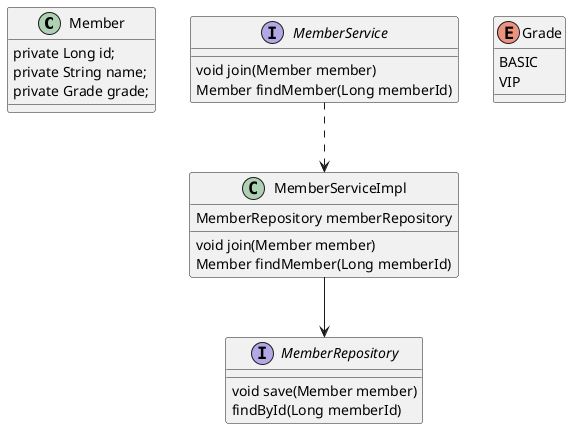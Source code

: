 @startuml
'https://plantuml.com/class-diagram


class Member{
    private Long id;
    private String name;
    private Grade grade;
}
class MemberServiceImpl{
MemberRepository memberRepository
   void join(Member member)
   Member findMember(Long memberId)
}
interface MemberService{
   void join(Member member)
   Member findMember(Long memberId)
}
interface MemberRepository{
void save(Member member)
findById(Long memberId)
}

MemberService ..> MemberServiceImpl
MemberServiceImpl --> MemberRepository


enum Grade {
BASIC
VIP
}

@enduml